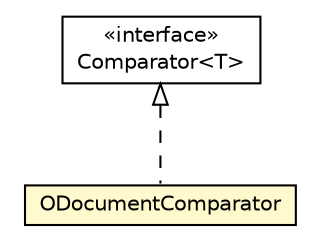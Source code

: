 #!/usr/local/bin/dot
#
# Class diagram 
# Generated by UMLGraph version R5_6-24-gf6e263 (http://www.umlgraph.org/)
#

digraph G {
	edge [fontname="Helvetica",fontsize=10,labelfontname="Helvetica",labelfontsize=10];
	node [fontname="Helvetica",fontsize=10,shape=plaintext];
	nodesep=0.25;
	ranksep=0.5;
	// com.orientechnologies.orient.core.record.impl.ODocumentComparator
	c2895949 [label=<<table title="com.orientechnologies.orient.core.record.impl.ODocumentComparator" border="0" cellborder="1" cellspacing="0" cellpadding="2" port="p" bgcolor="lemonChiffon" href="./ODocumentComparator.html">
		<tr><td><table border="0" cellspacing="0" cellpadding="1">
<tr><td align="center" balign="center"> ODocumentComparator </td></tr>
		</table></td></tr>
		</table>>, URL="./ODocumentComparator.html", fontname="Helvetica", fontcolor="black", fontsize=10.0];
	//com.orientechnologies.orient.core.record.impl.ODocumentComparator implements java.util.Comparator<T>
	c2898297:p -> c2895949:p [dir=back,arrowtail=empty,style=dashed];
	// java.util.Comparator<T>
	c2898297 [label=<<table title="java.util.Comparator" border="0" cellborder="1" cellspacing="0" cellpadding="2" port="p" href="http://java.sun.com/j2se/1.4.2/docs/api/java/util/Comparator.html">
		<tr><td><table border="0" cellspacing="0" cellpadding="1">
<tr><td align="center" balign="center"> &#171;interface&#187; </td></tr>
<tr><td align="center" balign="center"> Comparator&lt;T&gt; </td></tr>
		</table></td></tr>
		</table>>, URL="http://java.sun.com/j2se/1.4.2/docs/api/java/util/Comparator.html", fontname="Helvetica", fontcolor="black", fontsize=10.0];
}

